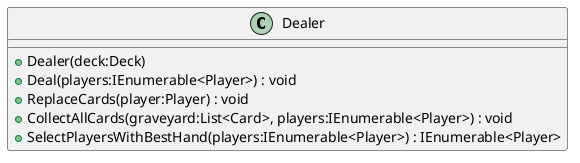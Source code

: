 @startuml
class Dealer {
    + Dealer(deck:Deck)
    + Deal(players:IEnumerable<Player>) : void
    + ReplaceCards(player:Player) : void
    + CollectAllCards(graveyard:List<Card>, players:IEnumerable<Player>) : void
    + SelectPlayersWithBestHand(players:IEnumerable<Player>) : IEnumerable<Player>
}
@enduml
